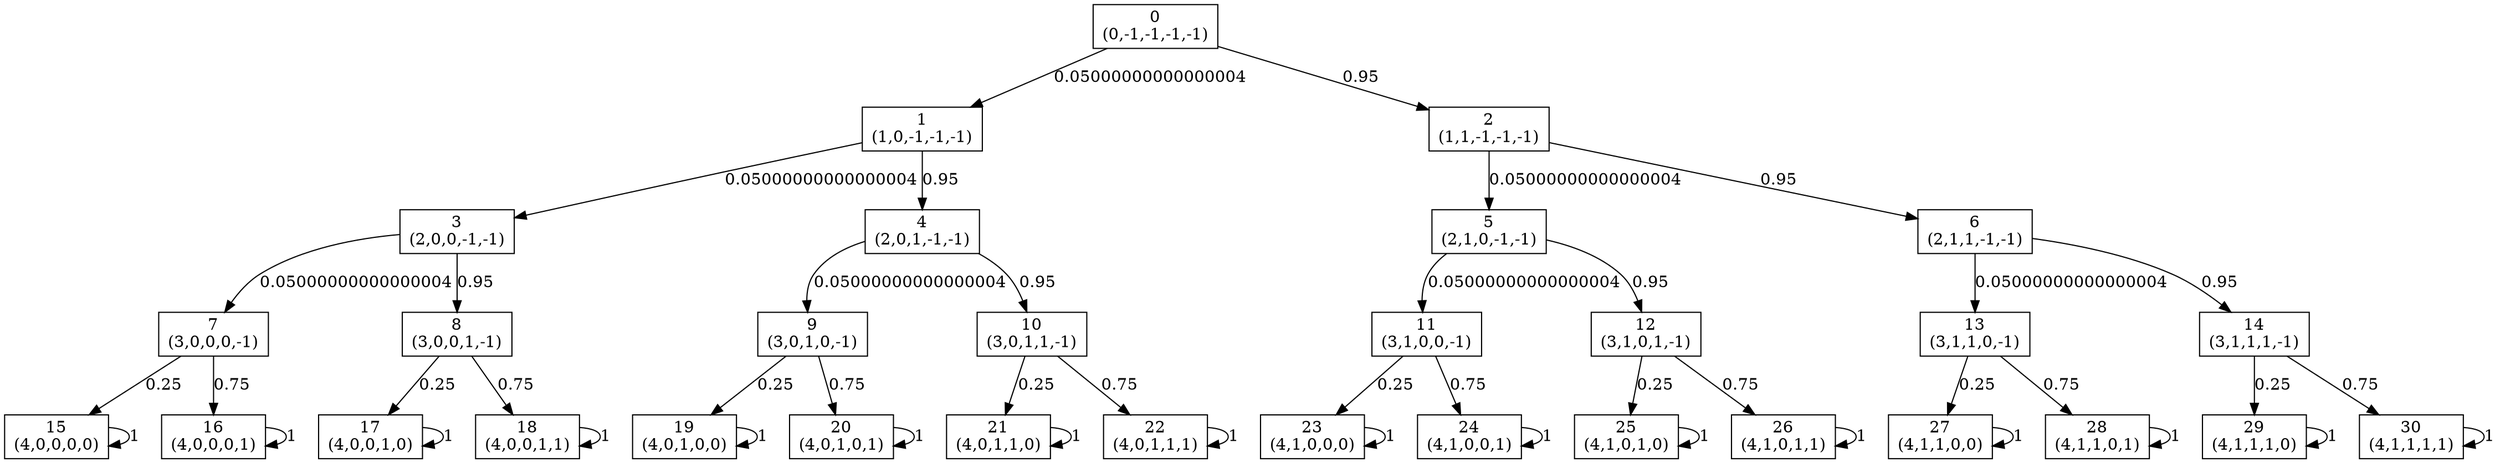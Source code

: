 digraph P {
node [shape=box];
0 -> 1 [ label="0.05000000000000004" ];
0 -> 2 [ label="0.95" ];
1 -> 3 [ label="0.05000000000000004" ];
1 -> 4 [ label="0.95" ];
2 -> 5 [ label="0.05000000000000004" ];
2 -> 6 [ label="0.95" ];
3 -> 7 [ label="0.05000000000000004" ];
3 -> 8 [ label="0.95" ];
4 -> 9 [ label="0.05000000000000004" ];
4 -> 10 [ label="0.95" ];
5 -> 11 [ label="0.05000000000000004" ];
5 -> 12 [ label="0.95" ];
6 -> 13 [ label="0.05000000000000004" ];
6 -> 14 [ label="0.95" ];
7 -> 15 [ label="0.25" ];
7 -> 16 [ label="0.75" ];
8 -> 17 [ label="0.25" ];
8 -> 18 [ label="0.75" ];
9 -> 19 [ label="0.25" ];
9 -> 20 [ label="0.75" ];
10 -> 21 [ label="0.25" ];
10 -> 22 [ label="0.75" ];
11 -> 23 [ label="0.25" ];
11 -> 24 [ label="0.75" ];
12 -> 25 [ label="0.25" ];
12 -> 26 [ label="0.75" ];
13 -> 27 [ label="0.25" ];
13 -> 28 [ label="0.75" ];
14 -> 29 [ label="0.25" ];
14 -> 30 [ label="0.75" ];
15 -> 15 [ label="1" ];
16 -> 16 [ label="1" ];
17 -> 17 [ label="1" ];
18 -> 18 [ label="1" ];
19 -> 19 [ label="1" ];
20 -> 20 [ label="1" ];
21 -> 21 [ label="1" ];
22 -> 22 [ label="1" ];
23 -> 23 [ label="1" ];
24 -> 24 [ label="1" ];
25 -> 25 [ label="1" ];
26 -> 26 [ label="1" ];
27 -> 27 [ label="1" ];
28 -> 28 [ label="1" ];
29 -> 29 [ label="1" ];
30 -> 30 [ label="1" ];
0 [label="0\n(0,-1,-1,-1,-1)"];
1 [label="1\n(1,0,-1,-1,-1)"];
2 [label="2\n(1,1,-1,-1,-1)"];
3 [label="3\n(2,0,0,-1,-1)"];
4 [label="4\n(2,0,1,-1,-1)"];
5 [label="5\n(2,1,0,-1,-1)"];
6 [label="6\n(2,1,1,-1,-1)"];
7 [label="7\n(3,0,0,0,-1)"];
8 [label="8\n(3,0,0,1,-1)"];
9 [label="9\n(3,0,1,0,-1)"];
10 [label="10\n(3,0,1,1,-1)"];
11 [label="11\n(3,1,0,0,-1)"];
12 [label="12\n(3,1,0,1,-1)"];
13 [label="13\n(3,1,1,0,-1)"];
14 [label="14\n(3,1,1,1,-1)"];
15 [label="15\n(4,0,0,0,0)"];
16 [label="16\n(4,0,0,0,1)"];
17 [label="17\n(4,0,0,1,0)"];
18 [label="18\n(4,0,0,1,1)"];
19 [label="19\n(4,0,1,0,0)"];
20 [label="20\n(4,0,1,0,1)"];
21 [label="21\n(4,0,1,1,0)"];
22 [label="22\n(4,0,1,1,1)"];
23 [label="23\n(4,1,0,0,0)"];
24 [label="24\n(4,1,0,0,1)"];
25 [label="25\n(4,1,0,1,0)"];
26 [label="26\n(4,1,0,1,1)"];
27 [label="27\n(4,1,1,0,0)"];
28 [label="28\n(4,1,1,0,1)"];
29 [label="29\n(4,1,1,1,0)"];
30 [label="30\n(4,1,1,1,1)"];
}
